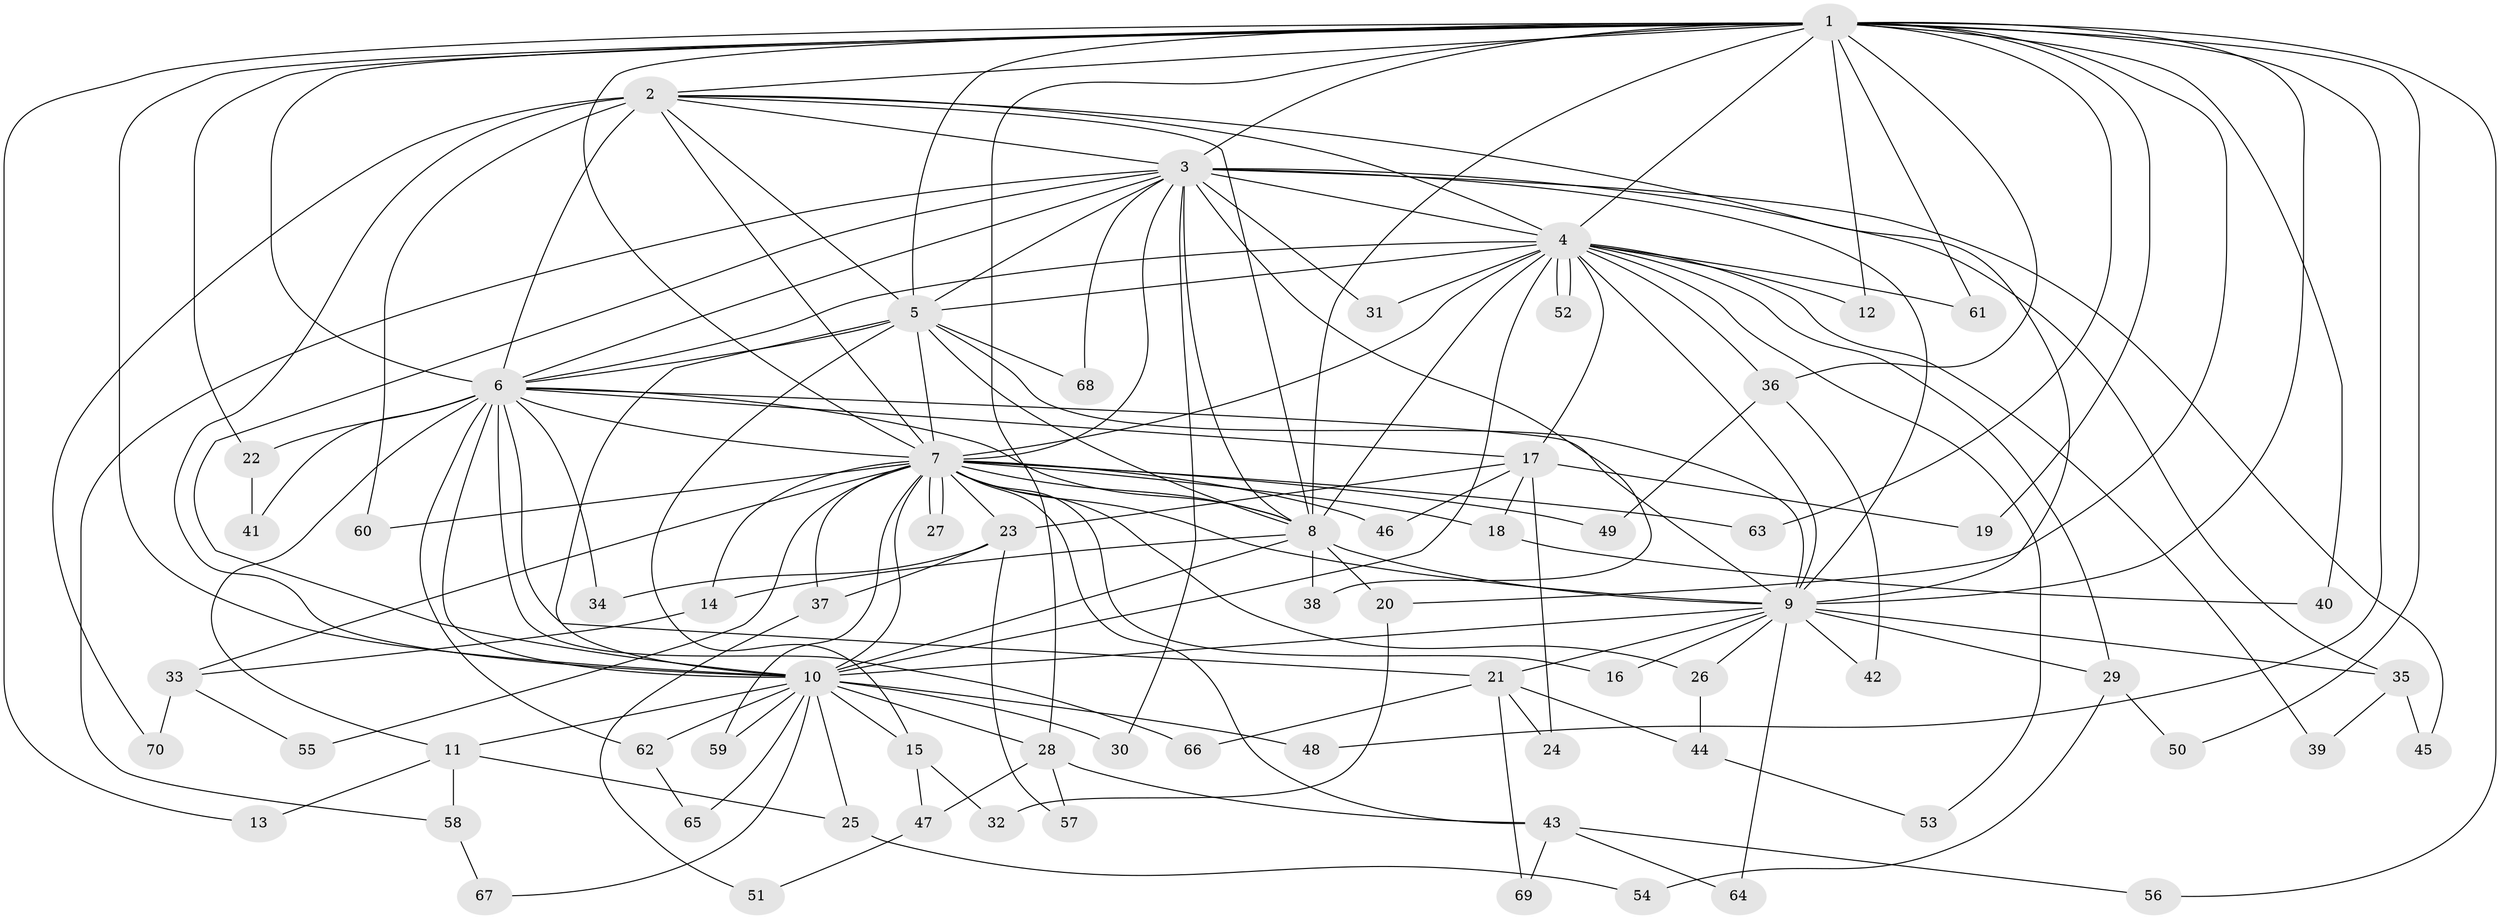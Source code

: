 // Generated by graph-tools (version 1.1) at 2025/34/03/09/25 02:34:36]
// undirected, 70 vertices, 165 edges
graph export_dot {
graph [start="1"]
  node [color=gray90,style=filled];
  1;
  2;
  3;
  4;
  5;
  6;
  7;
  8;
  9;
  10;
  11;
  12;
  13;
  14;
  15;
  16;
  17;
  18;
  19;
  20;
  21;
  22;
  23;
  24;
  25;
  26;
  27;
  28;
  29;
  30;
  31;
  32;
  33;
  34;
  35;
  36;
  37;
  38;
  39;
  40;
  41;
  42;
  43;
  44;
  45;
  46;
  47;
  48;
  49;
  50;
  51;
  52;
  53;
  54;
  55;
  56;
  57;
  58;
  59;
  60;
  61;
  62;
  63;
  64;
  65;
  66;
  67;
  68;
  69;
  70;
  1 -- 2;
  1 -- 3;
  1 -- 4;
  1 -- 5;
  1 -- 6;
  1 -- 7;
  1 -- 8;
  1 -- 9;
  1 -- 10;
  1 -- 12;
  1 -- 13;
  1 -- 19;
  1 -- 20;
  1 -- 22;
  1 -- 28;
  1 -- 36;
  1 -- 40;
  1 -- 48;
  1 -- 50;
  1 -- 56;
  1 -- 61;
  1 -- 63;
  2 -- 3;
  2 -- 4;
  2 -- 5;
  2 -- 6;
  2 -- 7;
  2 -- 8;
  2 -- 9;
  2 -- 10;
  2 -- 60;
  2 -- 70;
  3 -- 4;
  3 -- 5;
  3 -- 6;
  3 -- 7;
  3 -- 8;
  3 -- 9;
  3 -- 10;
  3 -- 30;
  3 -- 31;
  3 -- 35;
  3 -- 38;
  3 -- 45;
  3 -- 58;
  3 -- 68;
  4 -- 5;
  4 -- 6;
  4 -- 7;
  4 -- 8;
  4 -- 9;
  4 -- 10;
  4 -- 12;
  4 -- 17;
  4 -- 29;
  4 -- 31;
  4 -- 36;
  4 -- 39;
  4 -- 52;
  4 -- 52;
  4 -- 53;
  4 -- 61;
  5 -- 6;
  5 -- 7;
  5 -- 8;
  5 -- 9;
  5 -- 10;
  5 -- 15;
  5 -- 68;
  6 -- 7;
  6 -- 8;
  6 -- 9;
  6 -- 10;
  6 -- 11;
  6 -- 17;
  6 -- 21;
  6 -- 22;
  6 -- 34;
  6 -- 41;
  6 -- 62;
  6 -- 66;
  7 -- 8;
  7 -- 9;
  7 -- 10;
  7 -- 14;
  7 -- 16;
  7 -- 18;
  7 -- 23;
  7 -- 26;
  7 -- 27;
  7 -- 27;
  7 -- 33;
  7 -- 37;
  7 -- 43;
  7 -- 46;
  7 -- 49;
  7 -- 55;
  7 -- 59;
  7 -- 60;
  7 -- 63;
  8 -- 9;
  8 -- 10;
  8 -- 14;
  8 -- 20;
  8 -- 38;
  9 -- 10;
  9 -- 16;
  9 -- 21;
  9 -- 26;
  9 -- 29;
  9 -- 35;
  9 -- 42;
  9 -- 64;
  10 -- 11;
  10 -- 15;
  10 -- 25;
  10 -- 28;
  10 -- 30;
  10 -- 48;
  10 -- 59;
  10 -- 62;
  10 -- 65;
  10 -- 67;
  11 -- 13;
  11 -- 25;
  11 -- 58;
  14 -- 33;
  15 -- 32;
  15 -- 47;
  17 -- 18;
  17 -- 19;
  17 -- 23;
  17 -- 24;
  17 -- 46;
  18 -- 40;
  20 -- 32;
  21 -- 24;
  21 -- 44;
  21 -- 66;
  21 -- 69;
  22 -- 41;
  23 -- 34;
  23 -- 37;
  23 -- 57;
  25 -- 54;
  26 -- 44;
  28 -- 43;
  28 -- 47;
  28 -- 57;
  29 -- 50;
  29 -- 54;
  33 -- 55;
  33 -- 70;
  35 -- 39;
  35 -- 45;
  36 -- 42;
  36 -- 49;
  37 -- 51;
  43 -- 56;
  43 -- 64;
  43 -- 69;
  44 -- 53;
  47 -- 51;
  58 -- 67;
  62 -- 65;
}
